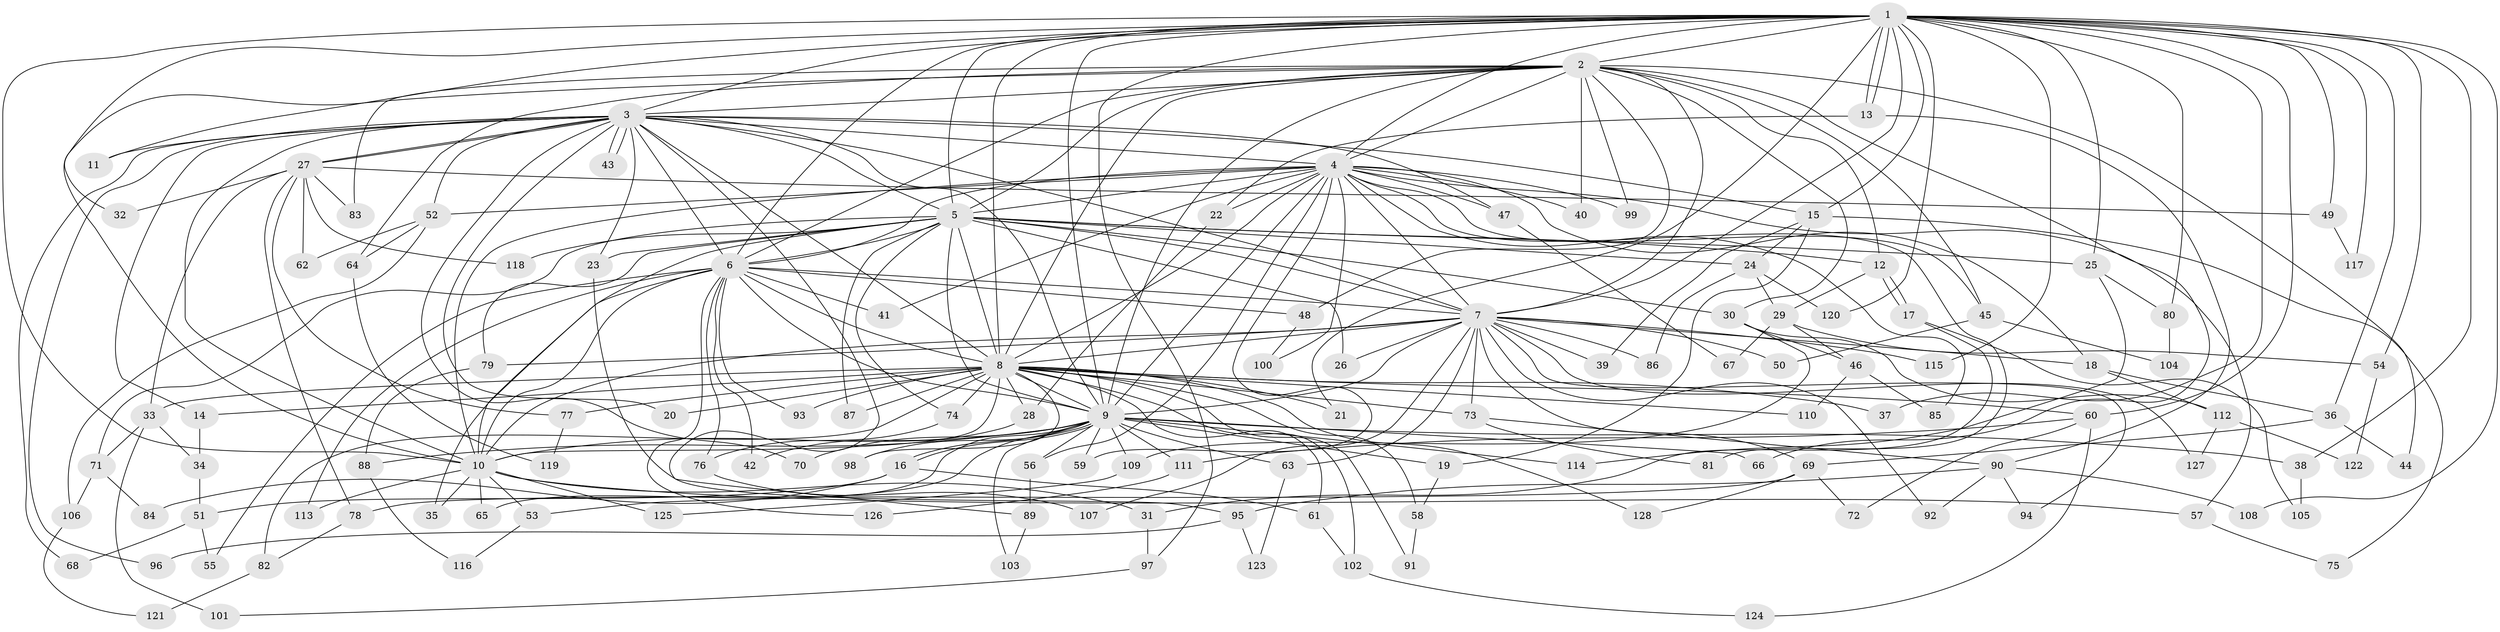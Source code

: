// Generated by graph-tools (version 1.1) at 2025/13/03/09/25 04:13:47]
// undirected, 128 vertices, 281 edges
graph export_dot {
graph [start="1"]
  node [color=gray90,style=filled];
  1;
  2;
  3;
  4;
  5;
  6;
  7;
  8;
  9;
  10;
  11;
  12;
  13;
  14;
  15;
  16;
  17;
  18;
  19;
  20;
  21;
  22;
  23;
  24;
  25;
  26;
  27;
  28;
  29;
  30;
  31;
  32;
  33;
  34;
  35;
  36;
  37;
  38;
  39;
  40;
  41;
  42;
  43;
  44;
  45;
  46;
  47;
  48;
  49;
  50;
  51;
  52;
  53;
  54;
  55;
  56;
  57;
  58;
  59;
  60;
  61;
  62;
  63;
  64;
  65;
  66;
  67;
  68;
  69;
  70;
  71;
  72;
  73;
  74;
  75;
  76;
  77;
  78;
  79;
  80;
  81;
  82;
  83;
  84;
  85;
  86;
  87;
  88;
  89;
  90;
  91;
  92;
  93;
  94;
  95;
  96;
  97;
  98;
  99;
  100;
  101;
  102;
  103;
  104;
  105;
  106;
  107;
  108;
  109;
  110;
  111;
  112;
  113;
  114;
  115;
  116;
  117;
  118;
  119;
  120;
  121;
  122;
  123;
  124;
  125;
  126;
  127;
  128;
  1 -- 2;
  1 -- 3;
  1 -- 4;
  1 -- 5;
  1 -- 6;
  1 -- 7;
  1 -- 8;
  1 -- 9;
  1 -- 10;
  1 -- 11;
  1 -- 13;
  1 -- 13;
  1 -- 15;
  1 -- 21;
  1 -- 25;
  1 -- 32;
  1 -- 36;
  1 -- 37;
  1 -- 38;
  1 -- 49;
  1 -- 54;
  1 -- 60;
  1 -- 80;
  1 -- 97;
  1 -- 108;
  1 -- 115;
  1 -- 117;
  1 -- 120;
  2 -- 3;
  2 -- 4;
  2 -- 5;
  2 -- 6;
  2 -- 7;
  2 -- 8;
  2 -- 9;
  2 -- 10;
  2 -- 12;
  2 -- 30;
  2 -- 40;
  2 -- 44;
  2 -- 45;
  2 -- 48;
  2 -- 64;
  2 -- 66;
  2 -- 83;
  2 -- 99;
  3 -- 4;
  3 -- 5;
  3 -- 6;
  3 -- 7;
  3 -- 8;
  3 -- 9;
  3 -- 10;
  3 -- 11;
  3 -- 14;
  3 -- 15;
  3 -- 20;
  3 -- 23;
  3 -- 27;
  3 -- 27;
  3 -- 43;
  3 -- 43;
  3 -- 47;
  3 -- 52;
  3 -- 68;
  3 -- 70;
  3 -- 89;
  3 -- 96;
  4 -- 5;
  4 -- 6;
  4 -- 7;
  4 -- 8;
  4 -- 9;
  4 -- 10;
  4 -- 18;
  4 -- 22;
  4 -- 40;
  4 -- 41;
  4 -- 45;
  4 -- 47;
  4 -- 52;
  4 -- 56;
  4 -- 57;
  4 -- 59;
  4 -- 81;
  4 -- 85;
  4 -- 99;
  4 -- 100;
  5 -- 6;
  5 -- 7;
  5 -- 8;
  5 -- 9;
  5 -- 10;
  5 -- 12;
  5 -- 23;
  5 -- 24;
  5 -- 25;
  5 -- 26;
  5 -- 30;
  5 -- 71;
  5 -- 74;
  5 -- 79;
  5 -- 87;
  5 -- 118;
  6 -- 7;
  6 -- 8;
  6 -- 9;
  6 -- 10;
  6 -- 35;
  6 -- 41;
  6 -- 42;
  6 -- 48;
  6 -- 55;
  6 -- 76;
  6 -- 93;
  6 -- 113;
  6 -- 126;
  7 -- 8;
  7 -- 9;
  7 -- 10;
  7 -- 18;
  7 -- 26;
  7 -- 39;
  7 -- 50;
  7 -- 63;
  7 -- 69;
  7 -- 73;
  7 -- 79;
  7 -- 86;
  7 -- 92;
  7 -- 94;
  7 -- 107;
  7 -- 115;
  7 -- 127;
  8 -- 9;
  8 -- 10;
  8 -- 14;
  8 -- 20;
  8 -- 21;
  8 -- 28;
  8 -- 33;
  8 -- 37;
  8 -- 58;
  8 -- 60;
  8 -- 61;
  8 -- 73;
  8 -- 74;
  8 -- 77;
  8 -- 82;
  8 -- 87;
  8 -- 91;
  8 -- 93;
  8 -- 98;
  8 -- 102;
  8 -- 110;
  8 -- 128;
  9 -- 10;
  9 -- 16;
  9 -- 16;
  9 -- 19;
  9 -- 38;
  9 -- 53;
  9 -- 56;
  9 -- 59;
  9 -- 63;
  9 -- 65;
  9 -- 66;
  9 -- 70;
  9 -- 88;
  9 -- 98;
  9 -- 103;
  9 -- 109;
  9 -- 111;
  9 -- 114;
  10 -- 31;
  10 -- 35;
  10 -- 53;
  10 -- 57;
  10 -- 65;
  10 -- 113;
  10 -- 125;
  12 -- 17;
  12 -- 17;
  12 -- 29;
  13 -- 22;
  13 -- 90;
  14 -- 34;
  15 -- 19;
  15 -- 24;
  15 -- 39;
  15 -- 75;
  16 -- 51;
  16 -- 61;
  16 -- 84;
  17 -- 31;
  17 -- 105;
  18 -- 36;
  18 -- 112;
  19 -- 58;
  22 -- 28;
  23 -- 95;
  24 -- 29;
  24 -- 86;
  24 -- 120;
  25 -- 80;
  25 -- 114;
  27 -- 32;
  27 -- 33;
  27 -- 49;
  27 -- 62;
  27 -- 77;
  27 -- 78;
  27 -- 83;
  27 -- 118;
  28 -- 42;
  29 -- 46;
  29 -- 54;
  29 -- 67;
  30 -- 46;
  30 -- 109;
  30 -- 112;
  31 -- 97;
  33 -- 34;
  33 -- 71;
  33 -- 101;
  34 -- 51;
  36 -- 44;
  36 -- 69;
  38 -- 105;
  45 -- 50;
  45 -- 104;
  46 -- 85;
  46 -- 110;
  47 -- 67;
  48 -- 100;
  49 -- 117;
  51 -- 55;
  51 -- 68;
  52 -- 62;
  52 -- 64;
  52 -- 106;
  53 -- 116;
  54 -- 122;
  56 -- 89;
  57 -- 75;
  58 -- 91;
  60 -- 72;
  60 -- 111;
  60 -- 124;
  61 -- 102;
  63 -- 123;
  64 -- 119;
  69 -- 72;
  69 -- 78;
  69 -- 128;
  71 -- 84;
  71 -- 106;
  73 -- 81;
  73 -- 90;
  74 -- 76;
  76 -- 107;
  77 -- 119;
  78 -- 82;
  79 -- 88;
  80 -- 104;
  82 -- 121;
  88 -- 116;
  89 -- 103;
  90 -- 92;
  90 -- 94;
  90 -- 95;
  90 -- 108;
  95 -- 96;
  95 -- 123;
  97 -- 101;
  102 -- 124;
  106 -- 121;
  109 -- 125;
  111 -- 126;
  112 -- 122;
  112 -- 127;
}
